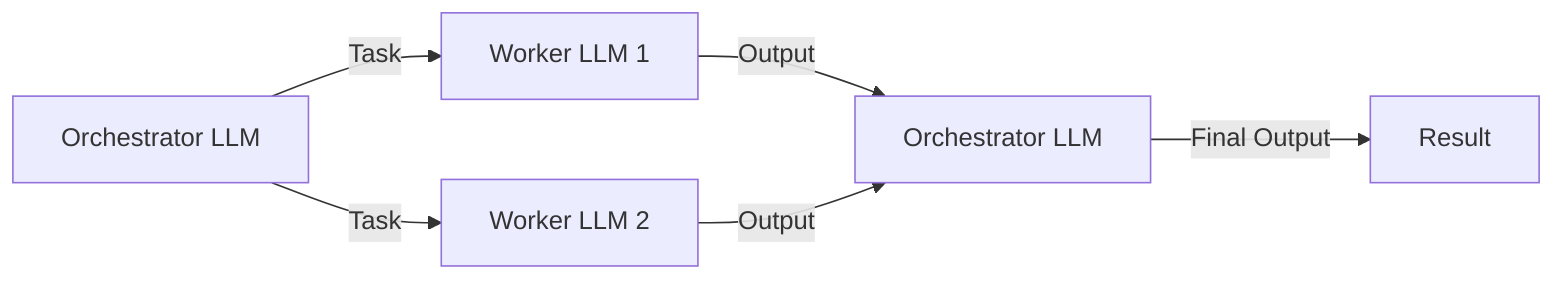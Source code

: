 graph LR
    A[Orchestrator LLM] -->|Task| B1[Worker LLM 1]
    A -->|Task| B2[Worker LLM 2]
    B1 -->|Output| C[Orchestrator LLM]
    B2 -->|Output| C
    C -->|Final Output| D[Result]